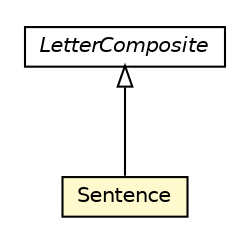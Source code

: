#!/usr/local/bin/dot
#
# Class diagram 
# Generated by UMLGraph version 5.1 (http://www.umlgraph.org/)
#

digraph G {
	edge [fontname="Helvetica",fontsize=10,labelfontname="Helvetica",labelfontsize=10];
	node [fontname="Helvetica",fontsize=10,shape=plaintext];
	nodesep=0.25;
	ranksep=0.5;
	// com.iluwatar.composite.Sentence
	c19 [label=<<table title="com.iluwatar.composite.Sentence" border="0" cellborder="1" cellspacing="0" cellpadding="2" port="p" bgcolor="lemonChiffon" href="./Sentence.html">
		<tr><td><table border="0" cellspacing="0" cellpadding="1">
<tr><td align="center" balign="center"> Sentence </td></tr>
		</table></td></tr>
		</table>>, fontname="Helvetica", fontcolor="black", fontsize=10.0];
	// com.iluwatar.composite.LetterComposite
	c21 [label=<<table title="com.iluwatar.composite.LetterComposite" border="0" cellborder="1" cellspacing="0" cellpadding="2" port="p" href="./LetterComposite.html">
		<tr><td><table border="0" cellspacing="0" cellpadding="1">
<tr><td align="center" balign="center"><font face="Helvetica-Oblique"> LetterComposite </font></td></tr>
		</table></td></tr>
		</table>>, fontname="Helvetica", fontcolor="black", fontsize=10.0];
	//com.iluwatar.composite.Sentence extends com.iluwatar.composite.LetterComposite
	c21:p -> c19:p [dir=back,arrowtail=empty];
}

